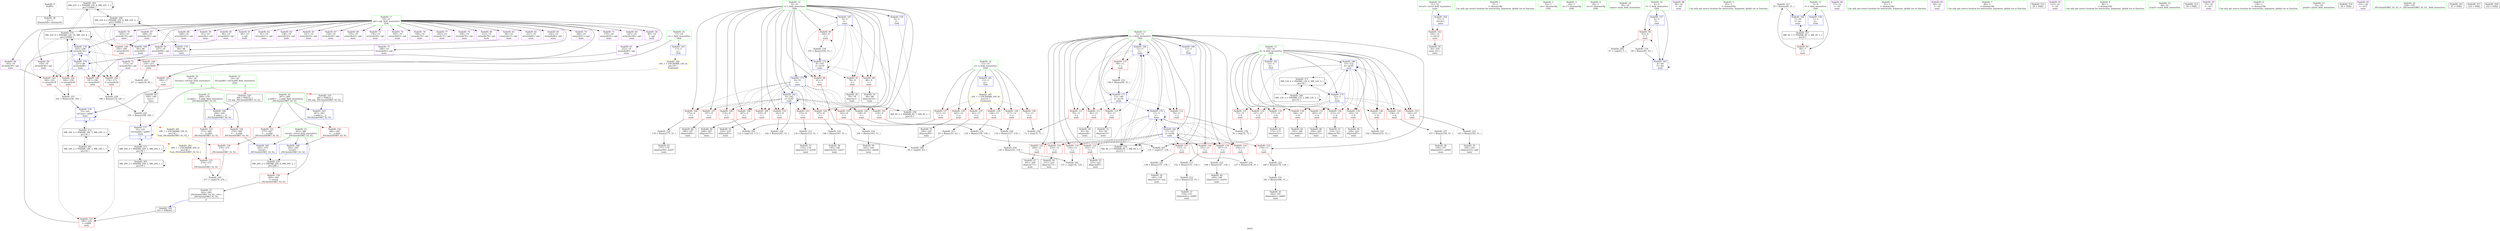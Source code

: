 digraph "SVFG" {
	label="SVFG";

	Node0x5635e9621b90 [shape=record,color=grey,label="{NodeID: 0\nNullPtr}"];
	Node0x5635e9621b90 -> Node0x5635e9643530[style=solid];
	Node0x5635e9661d70 [shape=record,color=black,label="{NodeID: 263\nMR_22V_2 = PHI(MR_22V_8, MR_22V_1, )\npts\{210000 \}\n}"];
	Node0x5635e9661d70 -> Node0x5635e964b7f0[style=dashed];
	Node0x5635e9661d70 -> Node0x5635e965d270[style=dashed];
	Node0x5635e9661d70 -> Node0x5635e9661d70[style=dashed];
	Node0x5635e9661d70 -> Node0x5635e9665870[style=dashed];
	Node0x5635e964d270 [shape=record,color=blue,label="{NodeID: 180\n15\<--232\nk\<--inc91\nmain\n}"];
	Node0x5635e964d270 -> Node0x5635e964aa20[style=dashed];
	Node0x5635e964d270 -> Node0x5635e964aaf0[style=dashed];
	Node0x5635e964d270 -> Node0x5635e964abc0[style=dashed];
	Node0x5635e964d270 -> Node0x5635e964ac90[style=dashed];
	Node0x5635e964d270 -> Node0x5635e964ad60[style=dashed];
	Node0x5635e964d270 -> Node0x5635e964ae30[style=dashed];
	Node0x5635e964d270 -> Node0x5635e964af00[style=dashed];
	Node0x5635e964d270 -> Node0x5635e964afd0[style=dashed];
	Node0x5635e964d270 -> Node0x5635e964b0a0[style=dashed];
	Node0x5635e964d270 -> Node0x5635e964d270[style=dashed];
	Node0x5635e964d270 -> Node0x5635e9664570[style=dashed];
	Node0x5635e9644670 [shape=record,color=red,label="{NodeID: 97\n78\<--9\n\<--i\nmain\n}"];
	Node0x5635e9644670 -> Node0x5635e9643630[style=solid];
	Node0x5635e9642900 [shape=record,color=green,label="{NodeID: 14\n13\<--14\nn\<--n_field_insensitive\nGlob }"];
	Node0x5635e9642900 -> Node0x5635e964a470[style=solid];
	Node0x5635e9642900 -> Node0x5635e964a540[style=solid];
	Node0x5635e9642900 -> Node0x5635e964a610[style=solid];
	Node0x5635e9642900 -> Node0x5635e964a6e0[style=solid];
	Node0x5635e9642900 -> Node0x5635e964a7b0[style=solid];
	Node0x5635e9642900 -> Node0x5635e964a880[style=solid];
	Node0x5635e9642900 -> Node0x5635e964c270[style=solid];
	Node0x5635e96451d0 [shape=record,color=red,label="{NodeID: 111\n70\<--11\n\<--j\nmain\n}"];
	Node0x5635e96451d0 -> Node0x5635e9648e90[style=solid];
	Node0x5635e9643530 [shape=record,color=black,label="{NodeID: 28\n2\<--3\ndummyVal\<--dummyVal\n}"];
	Node0x5635e964a470 [shape=record,color=red,label="{NodeID: 125\n62\<--13\n\<--n\nmain\n}"];
	Node0x5635e964a470 -> Node0x5635e96503d0[style=solid];
	Node0x5635e96440c0 [shape=record,color=black,label="{NodeID: 42\n177\<--176\nidxprom58\<--sub57\nmain\n}"];
	Node0x5635e9650e50 [shape=record,color=grey,label="{NodeID: 222\n143 = Binary(142, 51, )\n}"];
	Node0x5635e9650e50 -> Node0x5635e9643b10[style=solid];
	Node0x5635e964afd0 [shape=record,color=red,label="{NodeID: 139\n225\<--15\n\<--k\nmain\n}"];
	Node0x5635e964afd0 -> Node0x5635e9645aa0[style=solid];
	Node0x5635e9645c40 [shape=record,color=black,label="{NodeID: 56\n30\<--254\nmain_ret\<--\nmain\n}"];
	Node0x5635e9677280 [shape=record,color=black,label="{NodeID: 319\n263 = PHI(33, )\n0th arg _ZSt3minIxERKT_S2_S2_ }"];
	Node0x5635e9677280 -> Node0x5635e964d4e0[style=solid];
	Node0x5635e9652350 [shape=record,color=grey,label="{NodeID: 236\n176 = Binary(175, 51, )\n}"];
	Node0x5635e9652350 -> Node0x5635e96440c0[style=solid];
	Node0x5635e964bb30 [shape=record,color=red,label="{NodeID: 153\n273\<--269\n\<--__b.addr\n_ZSt3minIxERKT_S2_S2_\n}"];
	Node0x5635e964bb30 -> Node0x5635e964bcd0[style=solid];
	Node0x5635e96467a0 [shape=record,color=purple,label="{NodeID: 70\n166\<--19\narrayidx51\<--opt\nmain\n}"];
	Node0x5635e964c7e0 [shape=record,color=blue,label="{NodeID: 167\n9\<--5\ni\<--\nmain\n}"];
	Node0x5635e964c7e0 -> Node0x5635e96445a0[style=dashed];
	Node0x5635e964c7e0 -> Node0x5635e9644670[style=dashed];
	Node0x5635e964c7e0 -> Node0x5635e9644740[style=dashed];
	Node0x5635e964c7e0 -> Node0x5635e9644810[style=dashed];
	Node0x5635e964c7e0 -> Node0x5635e964cbf0[style=dashed];
	Node0x5635e964c7e0 -> Node0x5635e964ccc0[style=dashed];
	Node0x5635e9647300 [shape=record,color=purple,label="{NodeID: 84\n227\<--19\narrayidx88\<--opt\nmain\n}"];
	Node0x5635e9647300 -> Node0x5635e964d1a0[style=solid];
	Node0x5635e9624aa0 [shape=record,color=green,label="{NodeID: 1\n5\<--1\n\<--dummyObj\nCan only get source location for instruction, argument, global var or function.}"];
	Node0x5635e964d340 [shape=record,color=blue,label="{NodeID: 181\n11\<--237\nj\<--inc94\nmain\n}"];
	Node0x5635e964d340 -> Node0x5635e9649d20[style=dashed];
	Node0x5635e964d340 -> Node0x5635e9649df0[style=dashed];
	Node0x5635e964d340 -> Node0x5635e9649ec0[style=dashed];
	Node0x5635e964d340 -> Node0x5635e9649f90[style=dashed];
	Node0x5635e964d340 -> Node0x5635e964a060[style=dashed];
	Node0x5635e964d340 -> Node0x5635e964a130[style=dashed];
	Node0x5635e964d340 -> Node0x5635e964a200[style=dashed];
	Node0x5635e964d340 -> Node0x5635e964a2d0[style=dashed];
	Node0x5635e964d340 -> Node0x5635e964a3a0[style=dashed];
	Node0x5635e964d340 -> Node0x5635e964cd90[style=dashed];
	Node0x5635e964d340 -> Node0x5635e964d340[style=dashed];
	Node0x5635e964d340 -> Node0x5635e9660970[style=dashed];
	Node0x5635e9644740 [shape=record,color=red,label="{NodeID: 98\n88\<--9\n\<--i\nmain\n}"];
	Node0x5635e9644740 -> Node0x5635e96437d0[style=solid];
	Node0x5635e9642990 [shape=record,color=green,label="{NodeID: 15\n15\<--16\nk\<--k_field_insensitive\nGlob }"];
	Node0x5635e9642990 -> Node0x5635e964a950[style=solid];
	Node0x5635e9642990 -> Node0x5635e964aa20[style=solid];
	Node0x5635e9642990 -> Node0x5635e964aaf0[style=solid];
	Node0x5635e9642990 -> Node0x5635e964abc0[style=solid];
	Node0x5635e9642990 -> Node0x5635e964ac90[style=solid];
	Node0x5635e9642990 -> Node0x5635e964ad60[style=solid];
	Node0x5635e9642990 -> Node0x5635e964ae30[style=solid];
	Node0x5635e9642990 -> Node0x5635e964af00[style=solid];
	Node0x5635e9642990 -> Node0x5635e964afd0[style=solid];
	Node0x5635e9642990 -> Node0x5635e964b0a0[style=solid];
	Node0x5635e9642990 -> Node0x5635e964c370[style=solid];
	Node0x5635e9642990 -> Node0x5635e964ce60[style=solid];
	Node0x5635e9642990 -> Node0x5635e964d270[style=solid];
	Node0x5635e96452a0 [shape=record,color=red,label="{NodeID: 112\n74\<--11\n\<--j\nmain\n}"];
	Node0x5635e96452a0 -> Node0x5635e9648d10[style=solid];
	Node0x5635e9643630 [shape=record,color=black,label="{NodeID: 29\n79\<--78\nidxprom\<--\nmain\n}"];
	Node0x5635e964a540 [shape=record,color=red,label="{NodeID: 126\n71\<--13\n\<--n\nmain\n}"];
	Node0x5635e964a540 -> Node0x5635e9648e90[style=solid];
	Node0x5635e9644190 [shape=record,color=black,label="{NodeID: 43\n182\<--181\nidxprom62\<--add61\nmain\n}"];
	Node0x5635e9650fd0 [shape=record,color=grey,label="{NodeID: 223\n180 = Binary(179, 139, )\n}"];
	Node0x5635e9650fd0 -> Node0x5635e9651bd0[style=solid];
	Node0x5635e964b0a0 [shape=record,color=red,label="{NodeID: 140\n231\<--15\n\<--k\nmain\n}"];
	Node0x5635e964b0a0 -> Node0x5635e96512d0[style=solid];
	Node0x5635e9645d10 [shape=record,color=black,label="{NodeID: 57\n262\<--285\n_ZSt3minIxERKT_S2_S2__ret\<--\n_ZSt3minIxERKT_S2_S2_\n|{<s0>6}}"];
	Node0x5635e9645d10:s0 -> Node0x5635e96769f0[style=solid,color=blue];
	Node0x5635e96773e0 [shape=record,color=black,label="{NodeID: 320\n264 = PHI(35, )\n1st arg _ZSt3minIxERKT_S2_S2_ }"];
	Node0x5635e96773e0 -> Node0x5635e964d5b0[style=solid];
	Node0x5635e96524d0 [shape=record,color=grey,label="{NodeID: 237\n157 = Binary(156, 51, )\n}"];
	Node0x5635e96524d0 -> Node0x5635e9643d80[style=solid];
	Node0x5635e964bc00 [shape=record,color=red,label="{NodeID: 154\n279\<--269\n\<--__b.addr\n_ZSt3minIxERKT_S2_S2_\n}"];
	Node0x5635e964bc00 -> Node0x5635e964d680[style=solid];
	Node0x5635e9646870 [shape=record,color=purple,label="{NodeID: 71\n170\<--19\narrayidx54\<--opt\nmain\n}"];
	Node0x5635e964c8b0 [shape=record,color=blue,label="{NodeID: 168\n11\<--5\nj\<--\nmain\n}"];
	Node0x5635e964c8b0 -> Node0x5635e96451d0[style=dashed];
	Node0x5635e964c8b0 -> Node0x5635e96452a0[style=dashed];
	Node0x5635e964c8b0 -> Node0x5635e9645370[style=dashed];
	Node0x5635e964c8b0 -> Node0x5635e9645440[style=dashed];
	Node0x5635e964c8b0 -> Node0x5635e9645510[style=dashed];
	Node0x5635e964c8b0 -> Node0x5635e964c8b0[style=dashed];
	Node0x5635e964c8b0 -> Node0x5635e964cb20[style=dashed];
	Node0x5635e964c8b0 -> Node0x5635e964cd90[style=dashed];
	Node0x5635e964c8b0 -> Node0x5635e9660970[style=dashed];
	Node0x5635e96473d0 [shape=record,color=purple,label="{NodeID: 85\n247\<--19\narrayidx100\<--opt\nmain\n}"];
	Node0x5635e9624f90 [shape=record,color=green,label="{NodeID: 2\n22\<--1\n.str\<--dummyObj\nGlob }"];
	Node0x5635e964d410 [shape=record,color=blue,label="{NodeID: 182\n9\<--242\ni\<--inc97\nmain\n}"];
	Node0x5635e964d410 -> Node0x5635e96448e0[style=dashed];
	Node0x5635e964d410 -> Node0x5635e96449b0[style=dashed];
	Node0x5635e964d410 -> Node0x5635e9644a80[style=dashed];
	Node0x5635e964d410 -> Node0x5635e9644b50[style=dashed];
	Node0x5635e964d410 -> Node0x5635e9644c20[style=dashed];
	Node0x5635e964d410 -> Node0x5635e9644cf0[style=dashed];
	Node0x5635e964d410 -> Node0x5635e9644dc0[style=dashed];
	Node0x5635e964d410 -> Node0x5635e9644e90[style=dashed];
	Node0x5635e964d410 -> Node0x5635e9644f60[style=dashed];
	Node0x5635e964d410 -> Node0x5635e9645030[style=dashed];
	Node0x5635e964d410 -> Node0x5635e9645100[style=dashed];
	Node0x5635e964d410 -> Node0x5635e964d410[style=dashed];
	Node0x5635e964d410 -> Node0x5635e9660470[style=dashed];
	Node0x5635e9644810 [shape=record,color=red,label="{NodeID: 99\n104\<--9\n\<--i\nmain\n}"];
	Node0x5635e9644810 -> Node0x5635e9651a50[style=solid];
	Node0x5635e9642a50 [shape=record,color=green,label="{NodeID: 16\n17\<--18\nc\<--c_field_insensitive\nGlob }"];
	Node0x5635e9642a50 -> Node0x5635e964b170[style=solid];
	Node0x5635e9642a50 -> Node0x5635e964c470[style=solid];
	Node0x5635e9645370 [shape=record,color=red,label="{NodeID: 113\n82\<--11\n\<--j\nmain\n}"];
	Node0x5635e9645370 -> Node0x5635e9643700[style=solid];
	Node0x5635e9643700 [shape=record,color=black,label="{NodeID: 30\n83\<--82\nidxprom8\<--\nmain\n}"];
	Node0x5635e964a610 [shape=record,color=red,label="{NodeID: 127\n111\<--13\n\<--n\nmain\n}"];
	Node0x5635e964a610 -> Node0x5635e9649610[style=solid];
	Node0x5635e9644260 [shape=record,color=black,label="{NodeID: 44\n185\<--184\nidxprom64\<--\nmain\n}"];
	Node0x5635e9651150 [shape=record,color=grey,label="{NodeID: 224\n237 = Binary(236, 51, )\n}"];
	Node0x5635e9651150 -> Node0x5635e964d340[style=solid];
	Node0x5635e964b170 [shape=record,color=red,label="{NodeID: 141\n189\<--17\n\<--c\nmain\n}"];
	Node0x5635e964b170 -> Node0x5635e9644330[style=solid];
	Node0x5635e9645de0 [shape=record,color=purple,label="{NodeID: 58\n80\<--19\n\<--opt\nmain\n}"];
	Node0x5635e9648d10 [shape=record,color=grey,label="{NodeID: 238\n76 = cmp(74, 75, )\n}"];
	Node0x5635e964bcd0 [shape=record,color=red,label="{NodeID: 155\n274\<--273\n\<--\n_ZSt3minIxERKT_S2_S2_\n}"];
	Node0x5635e964bcd0 -> Node0x5635e9649790[style=solid];
	Node0x5635e9646940 [shape=record,color=purple,label="{NodeID: 72\n173\<--19\narrayidx56\<--opt\nmain\n}"];
	Node0x5635e9646940 -> Node0x5635e964b4b0[style=solid];
	Node0x5635e964c980 [shape=record,color=blue,label="{NodeID: 169\n84\<--86\narrayidx9\<--\nmain\n}"];
	Node0x5635e964c980 -> Node0x5635e965d270[style=dashed];
	Node0x5635e96474a0 [shape=record,color=purple,label="{NodeID: 86\n248\<--19\narrayidx101\<--opt\nmain\n}"];
	Node0x5635e9624bc0 [shape=record,color=green,label="{NodeID: 3\n24\<--1\n.str.1\<--dummyObj\nGlob }"];
	Node0x5635e964d4e0 [shape=record,color=blue,label="{NodeID: 183\n267\<--263\n__a.addr\<--__a\n_ZSt3minIxERKT_S2_S2_\n}"];
	Node0x5635e964d4e0 -> Node0x5635e964b990[style=dashed];
	Node0x5635e964d4e0 -> Node0x5635e964ba60[style=dashed];
	Node0x5635e96448e0 [shape=record,color=red,label="{NodeID: 100\n110\<--9\n\<--i\nmain\n}"];
	Node0x5635e96448e0 -> Node0x5635e9649610[style=solid];
	Node0x5635e9642b50 [shape=record,color=green,label="{NodeID: 17\n19\<--21\nopt\<--opt_field_insensitive\nGlob }"];
	Node0x5635e9642b50 -> Node0x5635e9645de0[style=solid];
	Node0x5635e9642b50 -> Node0x5635e9645eb0[style=solid];
	Node0x5635e9642b50 -> Node0x5635e9645f80[style=solid];
	Node0x5635e9642b50 -> Node0x5635e9646050[style=solid];
	Node0x5635e9642b50 -> Node0x5635e9646120[style=solid];
	Node0x5635e9642b50 -> Node0x5635e96461f0[style=solid];
	Node0x5635e9642b50 -> Node0x5635e96462c0[style=solid];
	Node0x5635e9642b50 -> Node0x5635e9646390[style=solid];
	Node0x5635e9642b50 -> Node0x5635e9646460[style=solid];
	Node0x5635e9642b50 -> Node0x5635e9646530[style=solid];
	Node0x5635e9642b50 -> Node0x5635e9646600[style=solid];
	Node0x5635e9642b50 -> Node0x5635e96466d0[style=solid];
	Node0x5635e9642b50 -> Node0x5635e96467a0[style=solid];
	Node0x5635e9642b50 -> Node0x5635e9646870[style=solid];
	Node0x5635e9642b50 -> Node0x5635e9646940[style=solid];
	Node0x5635e9642b50 -> Node0x5635e9646a10[style=solid];
	Node0x5635e9642b50 -> Node0x5635e9646ae0[style=solid];
	Node0x5635e9642b50 -> Node0x5635e9646bb0[style=solid];
	Node0x5635e9642b50 -> Node0x5635e9646c80[style=solid];
	Node0x5635e9642b50 -> Node0x5635e9646d50[style=solid];
	Node0x5635e9642b50 -> Node0x5635e9646e20[style=solid];
	Node0x5635e9642b50 -> Node0x5635e9646ef0[style=solid];
	Node0x5635e9642b50 -> Node0x5635e9646fc0[style=solid];
	Node0x5635e9642b50 -> Node0x5635e9647090[style=solid];
	Node0x5635e9642b50 -> Node0x5635e9647160[style=solid];
	Node0x5635e9642b50 -> Node0x5635e9647230[style=solid];
	Node0x5635e9642b50 -> Node0x5635e9647300[style=solid];
	Node0x5635e9642b50 -> Node0x5635e96473d0[style=solid];
	Node0x5635e9642b50 -> Node0x5635e96474a0[style=solid];
	Node0x5635e9642b50 -> Node0x5635e9647570[style=solid];
	Node0x5635e9645440 [shape=record,color=red,label="{NodeID: 114\n92\<--11\n\<--j\nmain\n}"];
	Node0x5635e9645440 -> Node0x5635e96438a0[style=solid];
	Node0x5635e96437d0 [shape=record,color=black,label="{NodeID: 31\n89\<--88\nidxprom10\<--\nmain\n}"];
	Node0x5635e964a6e0 [shape=record,color=red,label="{NodeID: 128\n117\<--13\n\<--n\nmain\n}"];
	Node0x5635e964a6e0 -> Node0x5635e9650b50[style=solid];
	Node0x5635e9644330 [shape=record,color=black,label="{NodeID: 45\n190\<--189\nconv\<--\nmain\n}"];
	Node0x5635e9644330 -> Node0x5635e9651450[style=solid];
	Node0x5635e96512d0 [shape=record,color=grey,label="{NodeID: 225\n232 = Binary(231, 51, )\n}"];
	Node0x5635e96512d0 -> Node0x5635e964d270[style=solid];
	Node0x5635e964b240 [shape=record,color=red,label="{NodeID: 142\n254\<--31\n\<--retval\nmain\n}"];
	Node0x5635e964b240 -> Node0x5635e9645c40[style=solid];
	Node0x5635e9645eb0 [shape=record,color=purple,label="{NodeID: 59\n81\<--19\narrayidx\<--opt\nmain\n}"];
	Node0x5635e9648e90 [shape=record,color=grey,label="{NodeID: 239\n72 = cmp(70, 71, )\n}"];
	Node0x5635e964bda0 [shape=record,color=red,label="{NodeID: 156\n276\<--275\n\<--\n_ZSt3minIxERKT_S2_S2_\n}"];
	Node0x5635e964bda0 -> Node0x5635e9649790[style=solid];
	Node0x5635e9646a10 [shape=record,color=purple,label="{NodeID: 73\n178\<--19\narrayidx59\<--opt\nmain\n}"];
	Node0x5635e964ca50 [shape=record,color=blue,label="{NodeID: 170\n94\<--96\narrayidx13\<--\nmain\n}"];
	Node0x5635e964ca50 -> Node0x5635e965d270[style=dashed];
	Node0x5635e9647570 [shape=record,color=purple,label="{NodeID: 87\n249\<--19\narrayidx102\<--opt\nmain\n}"];
	Node0x5635e9647570 -> Node0x5635e964b7f0[style=solid];
	Node0x5635e9624c50 [shape=record,color=green,label="{NodeID: 4\n26\<--1\n.str.2\<--dummyObj\nGlob }"];
	Node0x5635e964d5b0 [shape=record,color=blue,label="{NodeID: 184\n269\<--264\n__b.addr\<--__b\n_ZSt3minIxERKT_S2_S2_\n}"];
	Node0x5635e964d5b0 -> Node0x5635e964bb30[style=dashed];
	Node0x5635e964d5b0 -> Node0x5635e964bc00[style=dashed];
	Node0x5635e96449b0 [shape=record,color=red,label="{NodeID: 101\n118\<--9\n\<--i\nmain\n}"];
	Node0x5635e96449b0 -> Node0x5635e9650b50[style=solid];
	Node0x5635e9642c50 [shape=record,color=green,label="{NodeID: 18\n28\<--29\nmain\<--main_field_insensitive\n}"];
	Node0x5635e9667950 [shape=record,color=yellow,style=double,label="{NodeID: 281\n18V_1 = ENCHI(MR_18V_0)\npts\{34 \}\nFun[_ZSt3minIxERKT_S2_S2_]}"];
	Node0x5635e9667950 -> Node0x5635e964bda0[style=dashed];
	Node0x5635e9645510 [shape=record,color=red,label="{NodeID: 115\n99\<--11\n\<--j\nmain\n}"];
	Node0x5635e9645510 -> Node0x5635e9651d50[style=solid];
	Node0x5635e96438a0 [shape=record,color=black,label="{NodeID: 32\n93\<--92\nidxprom12\<--\nmain\n}"];
	Node0x5635e9648c00 [shape=record,color=grey,label="{NodeID: 212\n153 = Binary(152, 51, )\n}"];
	Node0x5635e9648c00 -> Node0x5635e9643cb0[style=solid];
	Node0x5635e964a7b0 [shape=record,color=red,label="{NodeID: 129\n128\<--13\n\<--n\nmain\n}"];
	Node0x5635e964a7b0 -> Node0x5635e9650250[style=solid];
	Node0x5635e9644400 [shape=record,color=black,label="{NodeID: 46\n198\<--197\nidxprom69\<--\nmain\n}"];
	Node0x5635e9651450 [shape=record,color=grey,label="{NodeID: 226\n191 = Binary(188, 190, )\n}"];
	Node0x5635e9651450 -> Node0x5635e964d000[style=solid];
	Node0x5635e964b310 [shape=record,color=red,label="{NodeID: 143\n146\<--145\n\<--arrayidx36\nmain\n}"];
	Node0x5635e964b310 -> Node0x5635e96521d0[style=solid];
	Node0x5635e9645f80 [shape=record,color=purple,label="{NodeID: 60\n84\<--19\narrayidx9\<--opt\nmain\n}"];
	Node0x5635e9645f80 -> Node0x5635e964c980[style=solid];
	Node0x5635e9649010 [shape=record,color=grey,label="{NodeID: 240\n64 = cmp(61, 63, )\n}"];
	Node0x5635e964be70 [shape=record,color=blue,label="{NodeID: 157\n4\<--5\nT\<--\nGlob }"];
	Node0x5635e964be70 -> Node0x5635e9647b20[style=dashed];
	Node0x5635e964be70 -> Node0x5635e964c640[style=dashed];
	Node0x5635e9646ae0 [shape=record,color=purple,label="{NodeID: 74\n183\<--19\narrayidx63\<--opt\nmain\n}"];
	Node0x5635e964cb20 [shape=record,color=blue,label="{NodeID: 171\n11\<--100\nj\<--inc14\nmain\n}"];
	Node0x5635e964cb20 -> Node0x5635e96451d0[style=dashed];
	Node0x5635e964cb20 -> Node0x5635e96452a0[style=dashed];
	Node0x5635e964cb20 -> Node0x5635e9645370[style=dashed];
	Node0x5635e964cb20 -> Node0x5635e9645440[style=dashed];
	Node0x5635e964cb20 -> Node0x5635e9645510[style=dashed];
	Node0x5635e964cb20 -> Node0x5635e964c8b0[style=dashed];
	Node0x5635e964cb20 -> Node0x5635e964cb20[style=dashed];
	Node0x5635e964cb20 -> Node0x5635e964cd90[style=dashed];
	Node0x5635e964cb20 -> Node0x5635e9660970[style=dashed];
	Node0x5635e9647640 [shape=record,color=purple,label="{NodeID: 88\n38\<--22\n\<--.str\nmain\n}"];
	Node0x5635e9625580 [shape=record,color=green,label="{NodeID: 5\n45\<--1\n\<--dummyObj\nCan only get source location for instruction, argument, global var or function.}"];
	Node0x5635e964d680 [shape=record,color=blue,label="{NodeID: 185\n265\<--279\nretval\<--\n_ZSt3minIxERKT_S2_S2_\n}"];
	Node0x5635e964d680 -> Node0x5635e965f570[style=dashed];
	Node0x5635e9644a80 [shape=record,color=red,label="{NodeID: 102\n129\<--9\n\<--i\nmain\n}"];
	Node0x5635e9644a80 -> Node0x5635e9650250[style=solid];
	Node0x5635e9642d50 [shape=record,color=green,label="{NodeID: 19\n31\<--32\nretval\<--retval_field_insensitive\nmain\n}"];
	Node0x5635e9642d50 -> Node0x5635e964b240[style=solid];
	Node0x5635e9642d50 -> Node0x5635e964c570[style=solid];
	Node0x5635e9667a30 [shape=record,color=yellow,style=double,label="{NodeID: 282\n20V_1 = ENCHI(MR_20V_0)\npts\{36 \}\nFun[_ZSt3minIxERKT_S2_S2_]}"];
	Node0x5635e9667a30 -> Node0x5635e964bcd0[style=dashed];
	Node0x5635e9649d20 [shape=record,color=red,label="{NodeID: 116\n116\<--11\n\<--j\nmain\n}"];
	Node0x5635e9649d20 -> Node0x5635e9649310[style=solid];
	Node0x5635e9643970 [shape=record,color=black,label="{NodeID: 33\n135\<--134\nidxprom31\<--sub30\nmain\n}"];
	Node0x5635e96500d0 [shape=record,color=grey,label="{NodeID: 213\n152 = Binary(151, 139, )\n}"];
	Node0x5635e96500d0 -> Node0x5635e9648c00[style=solid];
	Node0x5635e964a880 [shape=record,color=red,label="{NodeID: 130\n245\<--13\n\<--n\nmain\n}"];
	Node0x5635e964a880 -> Node0x5635e9645b70[style=solid];
	Node0x5635e96444d0 [shape=record,color=black,label="{NodeID: 47\n201\<--200\nidxprom71\<--\nmain\n}"];
	Node0x5635e96515d0 [shape=record,color=grey,label="{NodeID: 227\n50 = Binary(49, 51, )\n}"];
	Node0x5635e96515d0 -> Node0x5635e964c710[style=solid];
	Node0x5635e964b3e0 [shape=record,color=red,label="{NodeID: 144\n160\<--159\n\<--arrayidx46\nmain\n}"];
	Node0x5635e964b3e0 -> Node0x5635e96521d0[style=solid];
	Node0x5635e9646050 [shape=record,color=purple,label="{NodeID: 61\n90\<--19\n\<--opt\nmain\n}"];
	Node0x5635e9649190 [shape=record,color=grey,label="{NodeID: 241\n131 = cmp(127, 130, )\n}"];
	Node0x5635e964bf70 [shape=record,color=blue,label="{NodeID: 158\n7\<--5\nI\<--\nGlob }"];
	Node0x5635e964bf70 -> Node0x5635e965ff70[style=dashed];
	Node0x5635e9646bb0 [shape=record,color=purple,label="{NodeID: 75\n186\<--19\narrayidx65\<--opt\nmain\n}"];
	Node0x5635e9646bb0 -> Node0x5635e964b580[style=solid];
	Node0x5635e965f570 [shape=record,color=black,label="{NodeID: 255\nMR_26V_3 = PHI(MR_26V_4, MR_26V_2, )\npts\{266 \}\n}"];
	Node0x5635e965f570 -> Node0x5635e964b8c0[style=dashed];
	Node0x5635e964cbf0 [shape=record,color=blue,label="{NodeID: 172\n9\<--105\ni\<--inc16\nmain\n}"];
	Node0x5635e964cbf0 -> Node0x5635e96445a0[style=dashed];
	Node0x5635e964cbf0 -> Node0x5635e9644670[style=dashed];
	Node0x5635e964cbf0 -> Node0x5635e9644740[style=dashed];
	Node0x5635e964cbf0 -> Node0x5635e9644810[style=dashed];
	Node0x5635e964cbf0 -> Node0x5635e964cbf0[style=dashed];
	Node0x5635e964cbf0 -> Node0x5635e964ccc0[style=dashed];
	Node0x5635e9647710 [shape=record,color=purple,label="{NodeID: 89\n57\<--22\n\<--.str\nmain\n}"];
	Node0x5635e9625610 [shape=record,color=green,label="{NodeID: 6\n51\<--1\n\<--dummyObj\nCan only get source location for instruction, argument, global var or function.}"];
	Node0x5635e964d750 [shape=record,color=blue,label="{NodeID: 186\n265\<--282\nretval\<--\n_ZSt3minIxERKT_S2_S2_\n}"];
	Node0x5635e964d750 -> Node0x5635e965f570[style=dashed];
	Node0x5635e9644b50 [shape=record,color=red,label="{NodeID: 103\n133\<--9\n\<--i\nmain\n}"];
	Node0x5635e9644b50 -> Node0x5635e96506d0[style=solid];
	Node0x5635e9642e20 [shape=record,color=green,label="{NodeID: 20\n33\<--34\nref.tmp\<--ref.tmp_field_insensitive\nmain\n|{|<s1>6}}"];
	Node0x5635e9642e20 -> Node0x5635e964cf30[style=solid];
	Node0x5635e9642e20:s1 -> Node0x5635e9677280[style=solid,color=red];
	Node0x5635e9649df0 [shape=record,color=red,label="{NodeID: 117\n137\<--11\n\<--j\nmain\n}"];
	Node0x5635e9649df0 -> Node0x5635e9650cd0[style=solid];
	Node0x5635e9643a40 [shape=record,color=black,label="{NodeID: 34\n140\<--138\nidxprom33\<--mul\nmain\n}"];
	Node0x5635e9650250 [shape=record,color=grey,label="{NodeID: 214\n130 = Binary(128, 129, )\n}"];
	Node0x5635e9650250 -> Node0x5635e9649190[style=solid];
	Node0x5635e964a950 [shape=record,color=red,label="{NodeID: 131\n75\<--15\n\<--k\nmain\n}"];
	Node0x5635e964a950 -> Node0x5635e9648d10[style=solid];
	Node0x5635e96455c0 [shape=record,color=black,label="{NodeID: 48\n204\<--203\nidxprom73\<--\nmain\n}"];
	Node0x5635e9651750 [shape=record,color=grey,label="{NodeID: 228\n188 = Binary(174, 187, )\n}"];
	Node0x5635e9651750 -> Node0x5635e9651450[style=solid];
	Node0x5635e964b4b0 [shape=record,color=red,label="{NodeID: 145\n174\<--173\n\<--arrayidx56\nmain\n}"];
	Node0x5635e964b4b0 -> Node0x5635e9651750[style=solid];
	Node0x5635e9646120 [shape=record,color=purple,label="{NodeID: 62\n91\<--19\narrayidx11\<--opt\nmain\n}"];
	Node0x5635e9649310 [shape=record,color=grey,label="{NodeID: 242\n121 = cmp(116, 120, )\n}"];
	Node0x5635e964c070 [shape=record,color=blue,label="{NodeID: 159\n9\<--5\ni\<--\nGlob }"];
	Node0x5635e964c070 -> Node0x5635e9660470[style=dashed];
	Node0x5635e9646c80 [shape=record,color=purple,label="{NodeID: 76\n199\<--19\narrayidx70\<--opt\nmain\n}"];
	Node0x5635e964ccc0 [shape=record,color=blue,label="{NodeID: 173\n9\<--51\ni\<--\nmain\n}"];
	Node0x5635e964ccc0 -> Node0x5635e96448e0[style=dashed];
	Node0x5635e964ccc0 -> Node0x5635e96449b0[style=dashed];
	Node0x5635e964ccc0 -> Node0x5635e9644a80[style=dashed];
	Node0x5635e964ccc0 -> Node0x5635e9644b50[style=dashed];
	Node0x5635e964ccc0 -> Node0x5635e9644c20[style=dashed];
	Node0x5635e964ccc0 -> Node0x5635e9644cf0[style=dashed];
	Node0x5635e964ccc0 -> Node0x5635e9644dc0[style=dashed];
	Node0x5635e964ccc0 -> Node0x5635e9644e90[style=dashed];
	Node0x5635e964ccc0 -> Node0x5635e9644f60[style=dashed];
	Node0x5635e964ccc0 -> Node0x5635e9645030[style=dashed];
	Node0x5635e964ccc0 -> Node0x5635e9645100[style=dashed];
	Node0x5635e964ccc0 -> Node0x5635e964d410[style=dashed];
	Node0x5635e964ccc0 -> Node0x5635e9660470[style=dashed];
	Node0x5635e96477e0 [shape=record,color=purple,label="{NodeID: 90\n66\<--22\n\<--.str\nmain\n}"];
	Node0x5635e96256a0 [shape=record,color=green,label="{NodeID: 7\n86\<--1\n\<--dummyObj\nCan only get source location for instruction, argument, global var or function.}"];
	Node0x5635e9644c20 [shape=record,color=red,label="{NodeID: 104\n147\<--9\n\<--i\nmain\n}"];
	Node0x5635e9644c20 -> Node0x5635e9650550[style=solid];
	Node0x5635e9642ef0 [shape=record,color=green,label="{NodeID: 21\n35\<--36\nref.tmp48\<--ref.tmp48_field_insensitive\nmain\n|{|<s1>6}}"];
	Node0x5635e9642ef0 -> Node0x5635e964d000[style=solid];
	Node0x5635e9642ef0:s1 -> Node0x5635e96773e0[style=solid,color=red];
	Node0x5635e9649ec0 [shape=record,color=red,label="{NodeID: 118\n151\<--11\n\<--j\nmain\n}"];
	Node0x5635e9649ec0 -> Node0x5635e96500d0[style=solid];
	Node0x5635e9643b10 [shape=record,color=black,label="{NodeID: 35\n144\<--143\nidxprom35\<--add\nmain\n}"];
	Node0x5635e96503d0 [shape=record,color=grey,label="{NodeID: 215\n63 = Binary(51, 62, )\n}"];
	Node0x5635e96503d0 -> Node0x5635e9649010[style=solid];
	Node0x5635e964aa20 [shape=record,color=red,label="{NodeID: 132\n127\<--15\n\<--k\nmain\n}"];
	Node0x5635e964aa20 -> Node0x5635e9649190[style=solid];
	Node0x5635e9645690 [shape=record,color=black,label="{NodeID: 49\n208\<--207\nidxprom75\<--\nmain\n}"];
	Node0x5635e93b79b0 [shape=record,color=black,label="{NodeID: 312\n39 = PHI()\n}"];
	Node0x5635e96518d0 [shape=record,color=grey,label="{NodeID: 229\n242 = Binary(241, 51, )\n}"];
	Node0x5635e96518d0 -> Node0x5635e964d410[style=solid];
	Node0x5635e964b580 [shape=record,color=red,label="{NodeID: 146\n187\<--186\n\<--arrayidx65\nmain\n}"];
	Node0x5635e964b580 -> Node0x5635e9651750[style=solid];
	Node0x5635e96461f0 [shape=record,color=purple,label="{NodeID: 63\n94\<--19\narrayidx13\<--opt\nmain\n}"];
	Node0x5635e96461f0 -> Node0x5635e964ca50[style=solid];
	Node0x5635e9649490 [shape=record,color=grey,label="{NodeID: 243\n217 = cmp(216, 96, )\n}"];
	Node0x5635e964c170 [shape=record,color=blue,label="{NodeID: 160\n11\<--5\nj\<--\nGlob }"];
	Node0x5635e964c170 -> Node0x5635e9660970[style=dashed];
	Node0x5635e9646d50 [shape=record,color=purple,label="{NodeID: 77\n202\<--19\narrayidx72\<--opt\nmain\n}"];
	Node0x5635e965ff70 [shape=record,color=black,label="{NodeID: 257\nMR_4V_2 = PHI(MR_4V_3, MR_4V_1, )\npts\{8 \}\n}"];
	Node0x5635e965ff70 -> Node0x5635e9647bf0[style=dashed];
	Node0x5635e965ff70 -> Node0x5635e964c710[style=dashed];
	Node0x5635e964cd90 [shape=record,color=blue,label="{NodeID: 174\n11\<--5\nj\<--\nmain\n}"];
	Node0x5635e964cd90 -> Node0x5635e9649d20[style=dashed];
	Node0x5635e964cd90 -> Node0x5635e9649df0[style=dashed];
	Node0x5635e964cd90 -> Node0x5635e9649ec0[style=dashed];
	Node0x5635e964cd90 -> Node0x5635e9649f90[style=dashed];
	Node0x5635e964cd90 -> Node0x5635e964a060[style=dashed];
	Node0x5635e964cd90 -> Node0x5635e964a130[style=dashed];
	Node0x5635e964cd90 -> Node0x5635e964a200[style=dashed];
	Node0x5635e964cd90 -> Node0x5635e964a2d0[style=dashed];
	Node0x5635e964cd90 -> Node0x5635e964a3a0[style=dashed];
	Node0x5635e964cd90 -> Node0x5635e964cd90[style=dashed];
	Node0x5635e964cd90 -> Node0x5635e964d340[style=dashed];
	Node0x5635e964cd90 -> Node0x5635e9660970[style=dashed];
	Node0x5635e96478b0 [shape=record,color=purple,label="{NodeID: 91\n123\<--22\n\<--.str\nmain\n}"];
	Node0x5635e9621ff0 [shape=record,color=green,label="{NodeID: 8\n96\<--1\n\<--dummyObj\nCan only get source location for instruction, argument, global var or function.}"];
	Node0x5635e9664570 [shape=record,color=black,label="{NodeID: 271\nMR_12V_4 = PHI(MR_12V_6, MR_12V_3, )\npts\{16 \}\n}"];
	Node0x5635e9664570 -> Node0x5635e964ce60[style=dashed];
	Node0x5635e9664570 -> Node0x5635e9660e70[style=dashed];
	Node0x5635e9664570 -> Node0x5635e9664570[style=dashed];
	Node0x5635e9644cf0 [shape=record,color=red,label="{NodeID: 105\n163\<--9\n\<--i\nmain\n}"];
	Node0x5635e9644cf0 -> Node0x5635e9652050[style=solid];
	Node0x5635e9642fc0 [shape=record,color=green,label="{NodeID: 22\n40\<--41\nscanf\<--scanf_field_insensitive\n}"];
	Node0x5635e9649f90 [shape=record,color=red,label="{NodeID: 119\n167\<--11\n\<--j\nmain\n}"];
	Node0x5635e9649f90 -> Node0x5635e9651ed0[style=solid];
	Node0x5635e9643be0 [shape=record,color=black,label="{NodeID: 36\n149\<--148\nidxprom38\<--sub37\nmain\n}"];
	Node0x5635e9650550 [shape=record,color=grey,label="{NodeID: 216\n148 = Binary(147, 51, )\n}"];
	Node0x5635e9650550 -> Node0x5635e9643be0[style=solid];
	Node0x5635e964aaf0 [shape=record,color=red,label="{NodeID: 133\n142\<--15\n\<--k\nmain\n}"];
	Node0x5635e964aaf0 -> Node0x5635e9650e50[style=solid];
	Node0x5635e9645760 [shape=record,color=black,label="{NodeID: 50\n211\<--210\nidxprom77\<--\nmain\n}"];
	Node0x5635e96766f0 [shape=record,color=black,label="{NodeID: 313\n54 = PHI()\n}"];
	Node0x5635e9651a50 [shape=record,color=grey,label="{NodeID: 230\n105 = Binary(104, 51, )\n}"];
	Node0x5635e9651a50 -> Node0x5635e964cbf0[style=solid];
	Node0x5635e964b650 [shape=record,color=red,label="{NodeID: 147\n196\<--193\n\<--call68\nmain\n}"];
	Node0x5635e964b650 -> Node0x5635e964d0d0[style=solid];
	Node0x5635e96462c0 [shape=record,color=purple,label="{NodeID: 64\n136\<--19\narrayidx32\<--opt\nmain\n}"];
	Node0x5635e9649610 [shape=record,color=grey,label="{NodeID: 244\n112 = cmp(110, 111, )\n}"];
	Node0x5635e964c270 [shape=record,color=blue,label="{NodeID: 161\n13\<--5\nn\<--\nGlob }"];
	Node0x5635e964c270 -> Node0x5635e9667ec0[style=dashed];
	Node0x5635e9646e20 [shape=record,color=purple,label="{NodeID: 78\n205\<--19\narrayidx74\<--opt\nmain\n}"];
	Node0x5635e9646e20 -> Node0x5635e964d0d0[style=solid];
	Node0x5635e9660470 [shape=record,color=black,label="{NodeID: 258\nMR_6V_2 = PHI(MR_6V_7, MR_6V_1, )\npts\{10 \}\n}"];
	Node0x5635e9660470 -> Node0x5635e964c7e0[style=dashed];
	Node0x5635e964ce60 [shape=record,color=blue,label="{NodeID: 175\n15\<--5\nk\<--\nmain\n}"];
	Node0x5635e964ce60 -> Node0x5635e964aa20[style=dashed];
	Node0x5635e964ce60 -> Node0x5635e964aaf0[style=dashed];
	Node0x5635e964ce60 -> Node0x5635e964abc0[style=dashed];
	Node0x5635e964ce60 -> Node0x5635e964ac90[style=dashed];
	Node0x5635e964ce60 -> Node0x5635e964ad60[style=dashed];
	Node0x5635e964ce60 -> Node0x5635e964ae30[style=dashed];
	Node0x5635e964ce60 -> Node0x5635e964af00[style=dashed];
	Node0x5635e964ce60 -> Node0x5635e964afd0[style=dashed];
	Node0x5635e964ce60 -> Node0x5635e964b0a0[style=dashed];
	Node0x5635e964ce60 -> Node0x5635e964d270[style=dashed];
	Node0x5635e964ce60 -> Node0x5635e9664570[style=dashed];
	Node0x5635e9647980 [shape=record,color=purple,label="{NodeID: 92\n53\<--24\n\<--.str.1\nmain\n}"];
	Node0x5635e9622080 [shape=record,color=green,label="{NodeID: 9\n139\<--1\n\<--dummyObj\nCan only get source location for instruction, argument, global var or function.}"];
	Node0x5635e9665280 [shape=record,color=black,label="{NodeID: 272\nMR_18V_4 = PHI(MR_18V_5, MR_18V_3, )\npts\{34 \}\n}"];
	Node0x5635e9665280 -> Node0x5635e964cf30[style=dashed];
	Node0x5635e9665280 -> Node0x5635e9661370[style=dashed];
	Node0x5635e9665280 -> Node0x5635e9665280[style=dashed];
	Node0x5635e9644dc0 [shape=record,color=red,label="{NodeID: 106\n175\<--9\n\<--i\nmain\n}"];
	Node0x5635e9644dc0 -> Node0x5635e9652350[style=solid];
	Node0x5635e96430c0 [shape=record,color=green,label="{NodeID: 23\n55\<--56\nprintf\<--printf_field_insensitive\n}"];
	Node0x5635e964a060 [shape=record,color=red,label="{NodeID: 120\n179\<--11\n\<--j\nmain\n}"];
	Node0x5635e964a060 -> Node0x5635e9650fd0[style=solid];
	Node0x5635e9643cb0 [shape=record,color=black,label="{NodeID: 37\n154\<--153\nidxprom42\<--add41\nmain\n}"];
	Node0x5635e96506d0 [shape=record,color=grey,label="{NodeID: 217\n134 = Binary(133, 51, )\n}"];
	Node0x5635e96506d0 -> Node0x5635e9643970[style=solid];
	Node0x5635e964abc0 [shape=record,color=red,label="{NodeID: 134\n156\<--15\n\<--k\nmain\n}"];
	Node0x5635e964abc0 -> Node0x5635e96524d0[style=solid];
	Node0x5635e9645830 [shape=record,color=black,label="{NodeID: 51\n214\<--213\nidxprom79\<--\nmain\n}"];
	Node0x5635e96767f0 [shape=record,color=black,label="{NodeID: 314\n58 = PHI()\n}"];
	Node0x5635e9651bd0 [shape=record,color=grey,label="{NodeID: 231\n181 = Binary(180, 51, )\n}"];
	Node0x5635e9651bd0 -> Node0x5635e9644190[style=solid];
	Node0x5635e964b720 [shape=record,color=red,label="{NodeID: 148\n216\<--215\n\<--arrayidx80\nmain\n}"];
	Node0x5635e964b720 -> Node0x5635e9649490[style=solid];
	Node0x5635e9646390 [shape=record,color=purple,label="{NodeID: 65\n141\<--19\narrayidx34\<--opt\nmain\n}"];
	Node0x5635e9649790 [shape=record,color=grey,label="{NodeID: 245\n277 = cmp(274, 276, )\n}"];
	Node0x5635e964c370 [shape=record,color=blue,label="{NodeID: 162\n15\<--5\nk\<--\nGlob }"];
	Node0x5635e964c370 -> Node0x5635e9660e70[style=dashed];
	Node0x5635e9646ef0 [shape=record,color=purple,label="{NodeID: 79\n209\<--19\narrayidx76\<--opt\nmain\n}"];
	Node0x5635e9660970 [shape=record,color=black,label="{NodeID: 259\nMR_8V_2 = PHI(MR_8V_7, MR_8V_1, )\npts\{12 \}\n}"];
	Node0x5635e9660970 -> Node0x5635e964c8b0[style=dashed];
	Node0x5635e9660970 -> Node0x5635e964cd90[style=dashed];
	Node0x5635e9660970 -> Node0x5635e9660970[style=dashed];
	Node0x5635e964cf30 [shape=record,color=blue,label="{NodeID: 176\n33\<--161\nref.tmp\<--add47\nmain\n|{|<s3>6}}"];
	Node0x5635e964cf30 -> Node0x5635e964b650[style=dashed];
	Node0x5635e964cf30 -> Node0x5635e964cf30[style=dashed];
	Node0x5635e964cf30 -> Node0x5635e9665280[style=dashed];
	Node0x5635e964cf30:s3 -> Node0x5635e9667950[style=dashed,color=red];
	Node0x5635e9647a50 [shape=record,color=purple,label="{NodeID: 93\n251\<--26\n\<--.str.2\nmain\n}"];
	Node0x5635e9622110 [shape=record,color=green,label="{NodeID: 10\n4\<--6\nT\<--T_field_insensitive\nGlob }"];
	Node0x5635e9622110 -> Node0x5635e9647b20[style=solid];
	Node0x5635e9622110 -> Node0x5635e964be70[style=solid];
	Node0x5635e9622110 -> Node0x5635e964c640[style=solid];
	Node0x5635e9665370 [shape=record,color=black,label="{NodeID: 273\nMR_20V_4 = PHI(MR_20V_5, MR_20V_3, )\npts\{36 \}\n}"];
	Node0x5635e9665370 -> Node0x5635e964d000[style=dashed];
	Node0x5635e9665370 -> Node0x5635e9661870[style=dashed];
	Node0x5635e9665370 -> Node0x5635e9665370[style=dashed];
	Node0x5635e9644e90 [shape=record,color=red,label="{NodeID: 107\n197\<--9\n\<--i\nmain\n}"];
	Node0x5635e9644e90 -> Node0x5635e9644400[style=solid];
	Node0x5635e96431c0 [shape=record,color=green,label="{NodeID: 24\n194\<--195\n_ZSt3minIxERKT_S2_S2_\<--_ZSt3minIxERKT_S2_S2__field_insensitive\n}"];
	Node0x5635e9667ec0 [shape=record,color=yellow,style=double,label="{NodeID: 287\n10V_1 = ENCHI(MR_10V_0)\npts\{14 \}\nFun[main]}"];
	Node0x5635e9667ec0 -> Node0x5635e964a470[style=dashed];
	Node0x5635e9667ec0 -> Node0x5635e964a540[style=dashed];
	Node0x5635e9667ec0 -> Node0x5635e964a610[style=dashed];
	Node0x5635e9667ec0 -> Node0x5635e964a6e0[style=dashed];
	Node0x5635e9667ec0 -> Node0x5635e964a7b0[style=dashed];
	Node0x5635e9667ec0 -> Node0x5635e964a880[style=dashed];
	Node0x5635e964a130 [shape=record,color=red,label="{NodeID: 121\n200\<--11\n\<--j\nmain\n}"];
	Node0x5635e964a130 -> Node0x5635e96444d0[style=solid];
	Node0x5635e9643d80 [shape=record,color=black,label="{NodeID: 38\n158\<--157\nidxprom45\<--add44\nmain\n}"];
	Node0x5635e9650850 [shape=record,color=grey,label="{NodeID: 218\n120 = Binary(51, 119, )\n}"];
	Node0x5635e9650850 -> Node0x5635e9649310[style=solid];
	Node0x5635e964ac90 [shape=record,color=red,label="{NodeID: 135\n171\<--15\n\<--k\nmain\n}"];
	Node0x5635e964ac90 -> Node0x5635e9643ff0[style=solid];
	Node0x5635e9645900 [shape=record,color=black,label="{NodeID: 52\n220\<--219\nidxprom83\<--\nmain\n}"];
	Node0x5635e96768f0 [shape=record,color=black,label="{NodeID: 315\n67 = PHI()\n}"];
	Node0x5635e9651d50 [shape=record,color=grey,label="{NodeID: 232\n100 = Binary(99, 51, )\n}"];
	Node0x5635e9651d50 -> Node0x5635e964cb20[style=solid];
	Node0x5635e964b7f0 [shape=record,color=red,label="{NodeID: 149\n250\<--249\n\<--arrayidx102\nmain\n}"];
	Node0x5635e9646460 [shape=record,color=purple,label="{NodeID: 66\n145\<--19\narrayidx36\<--opt\nmain\n}"];
	Node0x5635e9646460 -> Node0x5635e964b310[style=solid];
	Node0x5635e9649910 [shape=record,color=grey,label="{NodeID: 246\n47 = cmp(43, 5, )\n}"];
	Node0x5635e964c470 [shape=record,color=blue,label="{NodeID: 163\n17\<--5\nc\<--\nGlob }"];
	Node0x5635e964c470 -> Node0x5635e9668080[style=dashed];
	Node0x5635e9646fc0 [shape=record,color=purple,label="{NodeID: 80\n212\<--19\narrayidx78\<--opt\nmain\n}"];
	Node0x5635e9660e70 [shape=record,color=black,label="{NodeID: 260\nMR_12V_2 = PHI(MR_12V_3, MR_12V_1, )\npts\{16 \}\n}"];
	Node0x5635e9660e70 -> Node0x5635e964a950[style=dashed];
	Node0x5635e9660e70 -> Node0x5635e9660e70[style=dashed];
	Node0x5635e9660e70 -> Node0x5635e9664570[style=dashed];
	Node0x5635e964d000 [shape=record,color=blue,label="{NodeID: 177\n35\<--191\nref.tmp48\<--add67\nmain\n|{|<s3>6}}"];
	Node0x5635e964d000 -> Node0x5635e964b650[style=dashed];
	Node0x5635e964d000 -> Node0x5635e964d000[style=dashed];
	Node0x5635e964d000 -> Node0x5635e9665370[style=dashed];
	Node0x5635e964d000:s3 -> Node0x5635e9667a30[style=dashed,color=red];
	Node0x5635e9647b20 [shape=record,color=red,label="{NodeID: 94\n43\<--4\n\<--T\nmain\n}"];
	Node0x5635e9647b20 -> Node0x5635e96509d0[style=solid];
	Node0x5635e9647b20 -> Node0x5635e9649910[style=solid];
	Node0x5635e96221a0 [shape=record,color=green,label="{NodeID: 11\n7\<--8\nI\<--I_field_insensitive\nGlob }"];
	Node0x5635e96221a0 -> Node0x5635e9647bf0[style=solid];
	Node0x5635e96221a0 -> Node0x5635e964bf70[style=solid];
	Node0x5635e96221a0 -> Node0x5635e964c710[style=solid];
	Node0x5635e9665870 [shape=record,color=black,label="{NodeID: 274\nMR_22V_9 = PHI(MR_22V_10, MR_22V_8, )\npts\{210000 \}\n}"];
	Node0x5635e9665870 -> Node0x5635e964b310[style=dashed];
	Node0x5635e9665870 -> Node0x5635e964b3e0[style=dashed];
	Node0x5635e9665870 -> Node0x5635e964b4b0[style=dashed];
	Node0x5635e9665870 -> Node0x5635e964b580[style=dashed];
	Node0x5635e9665870 -> Node0x5635e964b7f0[style=dashed];
	Node0x5635e9665870 -> Node0x5635e964d0d0[style=dashed];
	Node0x5635e9665870 -> Node0x5635e9661d70[style=dashed];
	Node0x5635e9665870 -> Node0x5635e9665870[style=dashed];
	Node0x5635e9644f60 [shape=record,color=red,label="{NodeID: 108\n207\<--9\n\<--i\nmain\n}"];
	Node0x5635e9644f60 -> Node0x5635e9645690[style=solid];
	Node0x5635e96432c0 [shape=record,color=green,label="{NodeID: 25\n265\<--266\nretval\<--retval_field_insensitive\n_ZSt3minIxERKT_S2_S2_\n}"];
	Node0x5635e96432c0 -> Node0x5635e964b8c0[style=solid];
	Node0x5635e96432c0 -> Node0x5635e964d680[style=solid];
	Node0x5635e96432c0 -> Node0x5635e964d750[style=solid];
	Node0x5635e964a200 [shape=record,color=red,label="{NodeID: 122\n210\<--11\n\<--j\nmain\n}"];
	Node0x5635e964a200 -> Node0x5635e9645760[style=solid];
	Node0x5635e9643e50 [shape=record,color=black,label="{NodeID: 39\n165\<--164\nidxprom50\<--sub49\nmain\n}"];
	Node0x5635e96509d0 [shape=record,color=grey,label="{NodeID: 219\n44 = Binary(43, 45, )\n}"];
	Node0x5635e96509d0 -> Node0x5635e964c640[style=solid];
	Node0x5635e964ad60 [shape=record,color=red,label="{NodeID: 136\n184\<--15\n\<--k\nmain\n}"];
	Node0x5635e964ad60 -> Node0x5635e9644260[style=solid];
	Node0x5635e96459d0 [shape=record,color=black,label="{NodeID: 53\n223\<--222\nidxprom85\<--\nmain\n}"];
	Node0x5635e96769f0 [shape=record,color=black,label="{NodeID: 316\n193 = PHI(262, )\n}"];
	Node0x5635e96769f0 -> Node0x5635e964b650[style=solid];
	Node0x5635e9651ed0 [shape=record,color=grey,label="{NodeID: 233\n168 = Binary(167, 139, )\n}"];
	Node0x5635e9651ed0 -> Node0x5635e9643f20[style=solid];
	Node0x5635e964b8c0 [shape=record,color=red,label="{NodeID: 150\n285\<--265\n\<--retval\n_ZSt3minIxERKT_S2_S2_\n}"];
	Node0x5635e964b8c0 -> Node0x5635e9645d10[style=solid];
	Node0x5635e9646530 [shape=record,color=purple,label="{NodeID: 67\n150\<--19\narrayidx39\<--opt\nmain\n}"];
	Node0x5635e964c570 [shape=record,color=blue,label="{NodeID: 164\n31\<--5\nretval\<--\nmain\n}"];
	Node0x5635e964c570 -> Node0x5635e964b240[style=dashed];
	Node0x5635e9647090 [shape=record,color=purple,label="{NodeID: 81\n215\<--19\narrayidx80\<--opt\nmain\n}"];
	Node0x5635e9647090 -> Node0x5635e964b720[style=solid];
	Node0x5635e9661370 [shape=record,color=black,label="{NodeID: 261\nMR_18V_2 = PHI(MR_18V_3, MR_18V_1, )\npts\{34 \}\n}"];
	Node0x5635e9661370 -> Node0x5635e9661370[style=dashed];
	Node0x5635e9661370 -> Node0x5635e9665280[style=dashed];
	Node0x5635e964d0d0 [shape=record,color=blue,label="{NodeID: 178\n205\<--196\narrayidx74\<--\nmain\n}"];
	Node0x5635e964d0d0 -> Node0x5635e964b310[style=dashed];
	Node0x5635e964d0d0 -> Node0x5635e964b3e0[style=dashed];
	Node0x5635e964d0d0 -> Node0x5635e964b4b0[style=dashed];
	Node0x5635e964d0d0 -> Node0x5635e964b580[style=dashed];
	Node0x5635e964d0d0 -> Node0x5635e964b720[style=dashed];
	Node0x5635e964d0d0 -> Node0x5635e964d0d0[style=dashed];
	Node0x5635e964d0d0 -> Node0x5635e964d1a0[style=dashed];
	Node0x5635e964d0d0 -> Node0x5635e9665870[style=dashed];
	Node0x5635e9647bf0 [shape=record,color=red,label="{NodeID: 95\n49\<--7\n\<--I\nmain\n}"];
	Node0x5635e9647bf0 -> Node0x5635e96515d0[style=solid];
	Node0x5635e96427e0 [shape=record,color=green,label="{NodeID: 12\n9\<--10\ni\<--i_field_insensitive\nGlob }"];
	Node0x5635e96427e0 -> Node0x5635e96445a0[style=solid];
	Node0x5635e96427e0 -> Node0x5635e9644670[style=solid];
	Node0x5635e96427e0 -> Node0x5635e9644740[style=solid];
	Node0x5635e96427e0 -> Node0x5635e9644810[style=solid];
	Node0x5635e96427e0 -> Node0x5635e96448e0[style=solid];
	Node0x5635e96427e0 -> Node0x5635e96449b0[style=solid];
	Node0x5635e96427e0 -> Node0x5635e9644a80[style=solid];
	Node0x5635e96427e0 -> Node0x5635e9644b50[style=solid];
	Node0x5635e96427e0 -> Node0x5635e9644c20[style=solid];
	Node0x5635e96427e0 -> Node0x5635e9644cf0[style=solid];
	Node0x5635e96427e0 -> Node0x5635e9644dc0[style=solid];
	Node0x5635e96427e0 -> Node0x5635e9644e90[style=solid];
	Node0x5635e96427e0 -> Node0x5635e9644f60[style=solid];
	Node0x5635e96427e0 -> Node0x5635e9645030[style=solid];
	Node0x5635e96427e0 -> Node0x5635e9645100[style=solid];
	Node0x5635e96427e0 -> Node0x5635e964c070[style=solid];
	Node0x5635e96427e0 -> Node0x5635e964c7e0[style=solid];
	Node0x5635e96427e0 -> Node0x5635e964cbf0[style=solid];
	Node0x5635e96427e0 -> Node0x5635e964ccc0[style=solid];
	Node0x5635e96427e0 -> Node0x5635e964d410[style=solid];
	Node0x5635e9645030 [shape=record,color=red,label="{NodeID: 109\n219\<--9\n\<--i\nmain\n}"];
	Node0x5635e9645030 -> Node0x5635e9645900[style=solid];
	Node0x5635e9643390 [shape=record,color=green,label="{NodeID: 26\n267\<--268\n__a.addr\<--__a.addr_field_insensitive\n_ZSt3minIxERKT_S2_S2_\n}"];
	Node0x5635e9643390 -> Node0x5635e964b990[style=solid];
	Node0x5635e9643390 -> Node0x5635e964ba60[style=solid];
	Node0x5635e9643390 -> Node0x5635e964d4e0[style=solid];
	Node0x5635e9668080 [shape=record,color=yellow,style=double,label="{NodeID: 289\n14V_1 = ENCHI(MR_14V_0)\npts\{18 \}\nFun[main]}"];
	Node0x5635e9668080 -> Node0x5635e964b170[style=dashed];
	Node0x5635e964a2d0 [shape=record,color=red,label="{NodeID: 123\n222\<--11\n\<--j\nmain\n}"];
	Node0x5635e964a2d0 -> Node0x5635e96459d0[style=solid];
	Node0x5635e9643f20 [shape=record,color=black,label="{NodeID: 40\n169\<--168\nidxprom53\<--mul52\nmain\n}"];
	Node0x5635e9650b50 [shape=record,color=grey,label="{NodeID: 220\n119 = Binary(117, 118, )\n}"];
	Node0x5635e9650b50 -> Node0x5635e9650850[style=solid];
	Node0x5635e964ae30 [shape=record,color=red,label="{NodeID: 137\n203\<--15\n\<--k\nmain\n}"];
	Node0x5635e964ae30 -> Node0x5635e96455c0[style=solid];
	Node0x5635e9645aa0 [shape=record,color=black,label="{NodeID: 54\n226\<--225\nidxprom87\<--\nmain\n}"];
	Node0x5635e96770e0 [shape=record,color=black,label="{NodeID: 317\n124 = PHI()\n}"];
	Node0x5635e9652050 [shape=record,color=grey,label="{NodeID: 234\n164 = Binary(163, 51, )\n}"];
	Node0x5635e9652050 -> Node0x5635e9643e50[style=solid];
	Node0x5635e964b990 [shape=record,color=red,label="{NodeID: 151\n275\<--267\n\<--__a.addr\n_ZSt3minIxERKT_S2_S2_\n}"];
	Node0x5635e964b990 -> Node0x5635e964bda0[style=solid];
	Node0x5635e9646600 [shape=record,color=purple,label="{NodeID: 68\n155\<--19\narrayidx43\<--opt\nmain\n}"];
	Node0x5635e965d270 [shape=record,color=black,label="{NodeID: 248\nMR_22V_4 = PHI(MR_22V_6, MR_22V_3, )\npts\{210000 \}\n}"];
	Node0x5635e965d270 -> Node0x5635e964b7f0[style=dashed];
	Node0x5635e965d270 -> Node0x5635e964c980[style=dashed];
	Node0x5635e965d270 -> Node0x5635e964ca50[style=dashed];
	Node0x5635e965d270 -> Node0x5635e965d270[style=dashed];
	Node0x5635e965d270 -> Node0x5635e9661d70[style=dashed];
	Node0x5635e965d270 -> Node0x5635e9665870[style=dashed];
	Node0x5635e964c640 [shape=record,color=blue,label="{NodeID: 165\n4\<--44\nT\<--dec\nmain\n}"];
	Node0x5635e964c640 -> Node0x5635e9647b20[style=dashed];
	Node0x5635e964c640 -> Node0x5635e964c640[style=dashed];
	Node0x5635e9647160 [shape=record,color=purple,label="{NodeID: 82\n221\<--19\narrayidx84\<--opt\nmain\n}"];
	Node0x5635e9661870 [shape=record,color=black,label="{NodeID: 262\nMR_20V_2 = PHI(MR_20V_3, MR_20V_1, )\npts\{36 \}\n}"];
	Node0x5635e9661870 -> Node0x5635e9661870[style=dashed];
	Node0x5635e9661870 -> Node0x5635e9665370[style=dashed];
	Node0x5635e964d1a0 [shape=record,color=blue,label="{NodeID: 179\n227\<--96\narrayidx88\<--\nmain\n}"];
	Node0x5635e964d1a0 -> Node0x5635e964b310[style=dashed];
	Node0x5635e964d1a0 -> Node0x5635e964b3e0[style=dashed];
	Node0x5635e964d1a0 -> Node0x5635e964b4b0[style=dashed];
	Node0x5635e964d1a0 -> Node0x5635e964b580[style=dashed];
	Node0x5635e964d1a0 -> Node0x5635e964d0d0[style=dashed];
	Node0x5635e964d1a0 -> Node0x5635e9665870[style=dashed];
	Node0x5635e96445a0 [shape=record,color=red,label="{NodeID: 96\n61\<--9\n\<--i\nmain\n}"];
	Node0x5635e96445a0 -> Node0x5635e9649010[style=solid];
	Node0x5635e9642870 [shape=record,color=green,label="{NodeID: 13\n11\<--12\nj\<--j_field_insensitive\nGlob }"];
	Node0x5635e9642870 -> Node0x5635e96451d0[style=solid];
	Node0x5635e9642870 -> Node0x5635e96452a0[style=solid];
	Node0x5635e9642870 -> Node0x5635e9645370[style=solid];
	Node0x5635e9642870 -> Node0x5635e9645440[style=solid];
	Node0x5635e9642870 -> Node0x5635e9645510[style=solid];
	Node0x5635e9642870 -> Node0x5635e9649d20[style=solid];
	Node0x5635e9642870 -> Node0x5635e9649df0[style=solid];
	Node0x5635e9642870 -> Node0x5635e9649ec0[style=solid];
	Node0x5635e9642870 -> Node0x5635e9649f90[style=solid];
	Node0x5635e9642870 -> Node0x5635e964a060[style=solid];
	Node0x5635e9642870 -> Node0x5635e964a130[style=solid];
	Node0x5635e9642870 -> Node0x5635e964a200[style=solid];
	Node0x5635e9642870 -> Node0x5635e964a2d0[style=solid];
	Node0x5635e9642870 -> Node0x5635e964a3a0[style=solid];
	Node0x5635e9642870 -> Node0x5635e964c170[style=solid];
	Node0x5635e9642870 -> Node0x5635e964c8b0[style=solid];
	Node0x5635e9642870 -> Node0x5635e964cb20[style=solid];
	Node0x5635e9642870 -> Node0x5635e964cd90[style=solid];
	Node0x5635e9642870 -> Node0x5635e964d340[style=solid];
	Node0x5635e9645100 [shape=record,color=red,label="{NodeID: 110\n241\<--9\n\<--i\nmain\n}"];
	Node0x5635e9645100 -> Node0x5635e96518d0[style=solid];
	Node0x5635e9643460 [shape=record,color=green,label="{NodeID: 27\n269\<--270\n__b.addr\<--__b.addr_field_insensitive\n_ZSt3minIxERKT_S2_S2_\n}"];
	Node0x5635e9643460 -> Node0x5635e964bb30[style=solid];
	Node0x5635e9643460 -> Node0x5635e964bc00[style=solid];
	Node0x5635e9643460 -> Node0x5635e964d5b0[style=solid];
	Node0x5635e964a3a0 [shape=record,color=red,label="{NodeID: 124\n236\<--11\n\<--j\nmain\n}"];
	Node0x5635e964a3a0 -> Node0x5635e9651150[style=solid];
	Node0x5635e9643ff0 [shape=record,color=black,label="{NodeID: 41\n172\<--171\nidxprom55\<--\nmain\n}"];
	Node0x5635e9650cd0 [shape=record,color=grey,label="{NodeID: 221\n138 = Binary(137, 139, )\n}"];
	Node0x5635e9650cd0 -> Node0x5635e9643a40[style=solid];
	Node0x5635e964af00 [shape=record,color=red,label="{NodeID: 138\n213\<--15\n\<--k\nmain\n}"];
	Node0x5635e964af00 -> Node0x5635e9645830[style=solid];
	Node0x5635e9645b70 [shape=record,color=black,label="{NodeID: 55\n246\<--245\nidxprom99\<--\nmain\n}"];
	Node0x5635e96771b0 [shape=record,color=black,label="{NodeID: 318\n252 = PHI()\n}"];
	Node0x5635e96521d0 [shape=record,color=grey,label="{NodeID: 235\n161 = Binary(146, 160, )\n}"];
	Node0x5635e96521d0 -> Node0x5635e964cf30[style=solid];
	Node0x5635e964ba60 [shape=record,color=red,label="{NodeID: 152\n282\<--267\n\<--__a.addr\n_ZSt3minIxERKT_S2_S2_\n}"];
	Node0x5635e964ba60 -> Node0x5635e964d750[style=solid];
	Node0x5635e96466d0 [shape=record,color=purple,label="{NodeID: 69\n159\<--19\narrayidx46\<--opt\nmain\n}"];
	Node0x5635e96466d0 -> Node0x5635e964b3e0[style=solid];
	Node0x5635e964c710 [shape=record,color=blue,label="{NodeID: 166\n7\<--50\nI\<--inc\nmain\n}"];
	Node0x5635e964c710 -> Node0x5635e965ff70[style=dashed];
	Node0x5635e9647230 [shape=record,color=purple,label="{NodeID: 83\n224\<--19\narrayidx86\<--opt\nmain\n}"];
}
